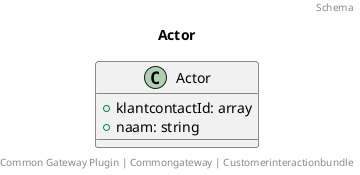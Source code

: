 @startuml
title: Actor
footer: Common Gateway Plugin | Commongateway | Customerinteractionbundle 
header: Schema

class Actor {
  + klantcontactId: array
  + naam: string
}
@enduml

